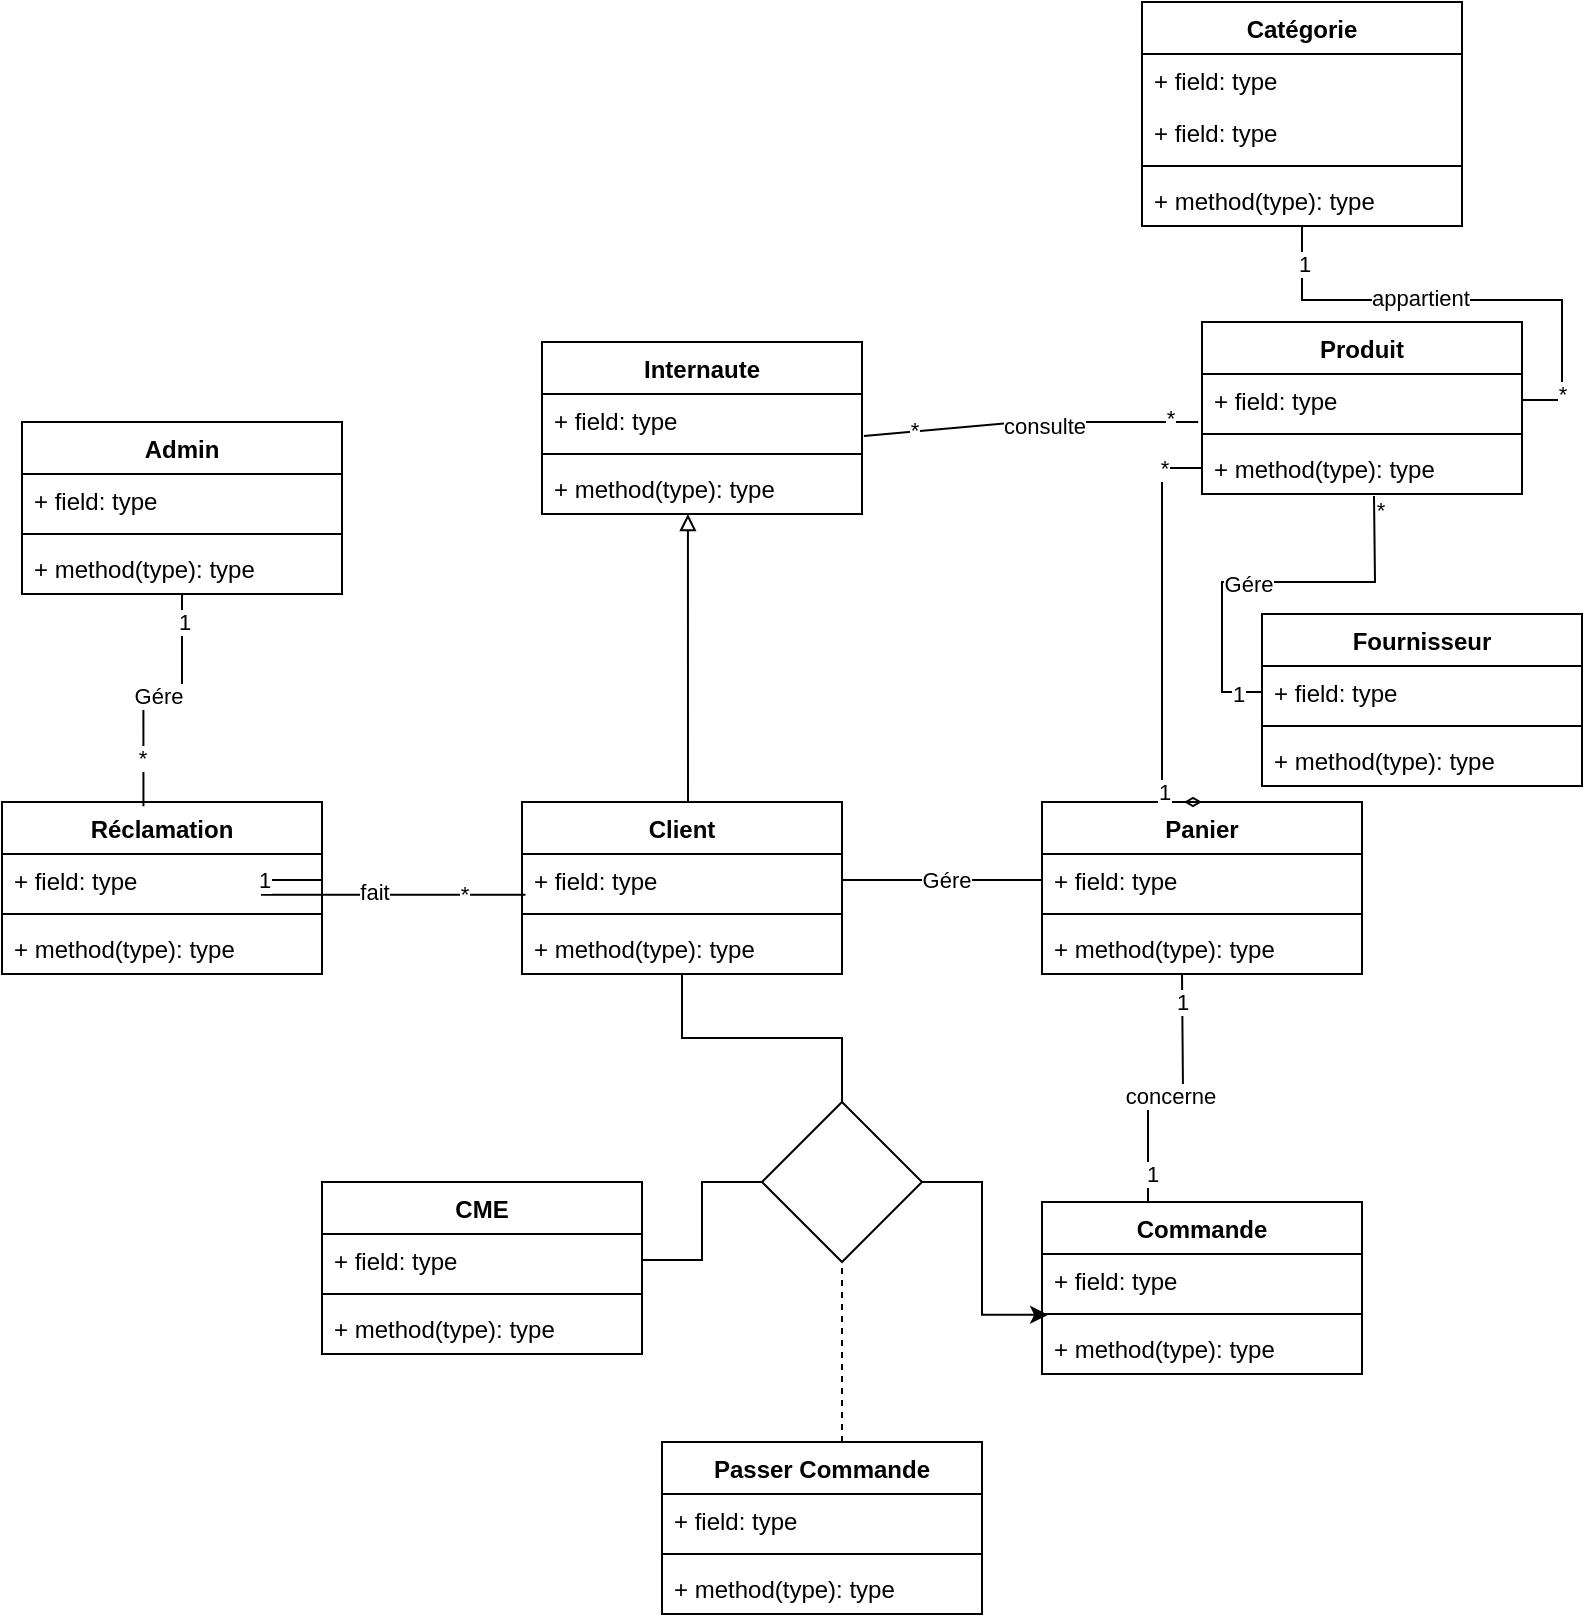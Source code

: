 <mxfile version="22.1.4" type="github">
  <diagram id="C5RBs43oDa-KdzZeNtuy" name="Page-1">
    <mxGraphModel dx="1387" dy="745" grid="1" gridSize="10" guides="1" tooltips="1" connect="1" arrows="1" fold="1" page="1" pageScale="1" pageWidth="827" pageHeight="1169" math="0" shadow="0">
      <root>
        <mxCell id="WIyWlLk6GJQsqaUBKTNV-0" />
        <mxCell id="WIyWlLk6GJQsqaUBKTNV-1" parent="WIyWlLk6GJQsqaUBKTNV-0" />
        <mxCell id="K5sorHRMeQySjjFFrB3O-0" value="Produit" style="swimlane;fontStyle=1;align=center;verticalAlign=top;childLayout=stackLayout;horizontal=1;startSize=26;horizontalStack=0;resizeParent=1;resizeParentMax=0;resizeLast=0;collapsible=1;marginBottom=0;whiteSpace=wrap;html=1;" vertex="1" parent="WIyWlLk6GJQsqaUBKTNV-1">
          <mxGeometry x="618" y="310" width="160" height="86" as="geometry" />
        </mxCell>
        <mxCell id="K5sorHRMeQySjjFFrB3O-1" value="+ field: type" style="text;strokeColor=none;fillColor=none;align=left;verticalAlign=top;spacingLeft=4;spacingRight=4;overflow=hidden;rotatable=0;points=[[0,0.5],[1,0.5]];portConstraint=eastwest;whiteSpace=wrap;html=1;" vertex="1" parent="K5sorHRMeQySjjFFrB3O-0">
          <mxGeometry y="26" width="160" height="26" as="geometry" />
        </mxCell>
        <mxCell id="K5sorHRMeQySjjFFrB3O-2" value="" style="line;strokeWidth=1;fillColor=none;align=left;verticalAlign=middle;spacingTop=-1;spacingLeft=3;spacingRight=3;rotatable=0;labelPosition=right;points=[];portConstraint=eastwest;strokeColor=inherit;" vertex="1" parent="K5sorHRMeQySjjFFrB3O-0">
          <mxGeometry y="52" width="160" height="8" as="geometry" />
        </mxCell>
        <mxCell id="K5sorHRMeQySjjFFrB3O-3" value="+ method(type): type" style="text;strokeColor=none;fillColor=none;align=left;verticalAlign=top;spacingLeft=4;spacingRight=4;overflow=hidden;rotatable=0;points=[[0,0.5],[1,0.5]];portConstraint=eastwest;whiteSpace=wrap;html=1;" vertex="1" parent="K5sorHRMeQySjjFFrB3O-0">
          <mxGeometry y="60" width="160" height="26" as="geometry" />
        </mxCell>
        <mxCell id="K5sorHRMeQySjjFFrB3O-4" value="Internaute" style="swimlane;fontStyle=1;align=center;verticalAlign=top;childLayout=stackLayout;horizontal=1;startSize=26;horizontalStack=0;resizeParent=1;resizeParentMax=0;resizeLast=0;collapsible=1;marginBottom=0;whiteSpace=wrap;html=1;" vertex="1" parent="WIyWlLk6GJQsqaUBKTNV-1">
          <mxGeometry x="288" y="320" width="160" height="86" as="geometry" />
        </mxCell>
        <mxCell id="K5sorHRMeQySjjFFrB3O-5" value="+ field: type" style="text;strokeColor=none;fillColor=none;align=left;verticalAlign=top;spacingLeft=4;spacingRight=4;overflow=hidden;rotatable=0;points=[[0,0.5],[1,0.5]];portConstraint=eastwest;whiteSpace=wrap;html=1;" vertex="1" parent="K5sorHRMeQySjjFFrB3O-4">
          <mxGeometry y="26" width="160" height="26" as="geometry" />
        </mxCell>
        <mxCell id="K5sorHRMeQySjjFFrB3O-6" value="" style="line;strokeWidth=1;fillColor=none;align=left;verticalAlign=middle;spacingTop=-1;spacingLeft=3;spacingRight=3;rotatable=0;labelPosition=right;points=[];portConstraint=eastwest;strokeColor=inherit;" vertex="1" parent="K5sorHRMeQySjjFFrB3O-4">
          <mxGeometry y="52" width="160" height="8" as="geometry" />
        </mxCell>
        <mxCell id="K5sorHRMeQySjjFFrB3O-7" value="+ method(type): type" style="text;strokeColor=none;fillColor=none;align=left;verticalAlign=top;spacingLeft=4;spacingRight=4;overflow=hidden;rotatable=0;points=[[0,0.5],[1,0.5]];portConstraint=eastwest;whiteSpace=wrap;html=1;" vertex="1" parent="K5sorHRMeQySjjFFrB3O-4">
          <mxGeometry y="60" width="160" height="26" as="geometry" />
        </mxCell>
        <mxCell id="K5sorHRMeQySjjFFrB3O-10" value="" style="endArrow=none;html=1;rounded=0;exitX=1.006;exitY=0.808;exitDx=0;exitDy=0;exitPerimeter=0;entryX=-0.012;entryY=0.923;entryDx=0;entryDy=0;entryPerimeter=0;" edge="1" parent="WIyWlLk6GJQsqaUBKTNV-1" source="K5sorHRMeQySjjFFrB3O-5" target="K5sorHRMeQySjjFFrB3O-1">
          <mxGeometry width="50" height="50" relative="1" as="geometry">
            <mxPoint x="558" y="330" as="sourcePoint" />
            <mxPoint x="608" y="280" as="targetPoint" />
            <Array as="points">
              <mxPoint x="528" y="360" />
            </Array>
          </mxGeometry>
        </mxCell>
        <mxCell id="K5sorHRMeQySjjFFrB3O-11" value="consulte" style="edgeLabel;html=1;align=center;verticalAlign=middle;resizable=0;points=[];" vertex="1" connectable="0" parent="K5sorHRMeQySjjFFrB3O-10">
          <mxGeometry x="0.081" y="-2" relative="1" as="geometry">
            <mxPoint as="offset" />
          </mxGeometry>
        </mxCell>
        <mxCell id="K5sorHRMeQySjjFFrB3O-12" value="*" style="edgeLabel;html=1;align=center;verticalAlign=middle;resizable=0;points=[];" vertex="1" connectable="0" parent="K5sorHRMeQySjjFFrB3O-10">
          <mxGeometry x="-0.71" y="1" relative="1" as="geometry">
            <mxPoint as="offset" />
          </mxGeometry>
        </mxCell>
        <mxCell id="K5sorHRMeQySjjFFrB3O-13" value="*" style="edgeLabel;html=1;align=center;verticalAlign=middle;resizable=0;points=[];" vertex="1" connectable="0" parent="K5sorHRMeQySjjFFrB3O-10">
          <mxGeometry x="0.836" y="2" relative="1" as="geometry">
            <mxPoint as="offset" />
          </mxGeometry>
        </mxCell>
        <mxCell id="K5sorHRMeQySjjFFrB3O-14" value="Catégorie" style="swimlane;fontStyle=1;align=center;verticalAlign=top;childLayout=stackLayout;horizontal=1;startSize=26;horizontalStack=0;resizeParent=1;resizeParentMax=0;resizeLast=0;collapsible=1;marginBottom=0;whiteSpace=wrap;html=1;" vertex="1" parent="WIyWlLk6GJQsqaUBKTNV-1">
          <mxGeometry x="588" y="150" width="160" height="112" as="geometry" />
        </mxCell>
        <mxCell id="K5sorHRMeQySjjFFrB3O-19" value="+ field: type" style="text;strokeColor=none;fillColor=none;align=left;verticalAlign=top;spacingLeft=4;spacingRight=4;overflow=hidden;rotatable=0;points=[[0,0.5],[1,0.5]];portConstraint=eastwest;whiteSpace=wrap;html=1;" vertex="1" parent="K5sorHRMeQySjjFFrB3O-14">
          <mxGeometry y="26" width="160" height="26" as="geometry" />
        </mxCell>
        <mxCell id="K5sorHRMeQySjjFFrB3O-15" value="+ field: type" style="text;strokeColor=none;fillColor=none;align=left;verticalAlign=top;spacingLeft=4;spacingRight=4;overflow=hidden;rotatable=0;points=[[0,0.5],[1,0.5]];portConstraint=eastwest;whiteSpace=wrap;html=1;" vertex="1" parent="K5sorHRMeQySjjFFrB3O-14">
          <mxGeometry y="52" width="160" height="26" as="geometry" />
        </mxCell>
        <mxCell id="K5sorHRMeQySjjFFrB3O-16" value="" style="line;strokeWidth=1;fillColor=none;align=left;verticalAlign=middle;spacingTop=-1;spacingLeft=3;spacingRight=3;rotatable=0;labelPosition=right;points=[];portConstraint=eastwest;strokeColor=inherit;" vertex="1" parent="K5sorHRMeQySjjFFrB3O-14">
          <mxGeometry y="78" width="160" height="8" as="geometry" />
        </mxCell>
        <mxCell id="K5sorHRMeQySjjFFrB3O-17" value="+ method(type): type" style="text;strokeColor=none;fillColor=none;align=left;verticalAlign=top;spacingLeft=4;spacingRight=4;overflow=hidden;rotatable=0;points=[[0,0.5],[1,0.5]];portConstraint=eastwest;whiteSpace=wrap;html=1;" vertex="1" parent="K5sorHRMeQySjjFFrB3O-14">
          <mxGeometry y="86" width="160" height="26" as="geometry" />
        </mxCell>
        <mxCell id="K5sorHRMeQySjjFFrB3O-18" style="edgeStyle=orthogonalEdgeStyle;rounded=0;orthogonalLoop=1;jettySize=auto;html=1;entryX=1;entryY=0.5;entryDx=0;entryDy=0;endArrow=none;endFill=0;" edge="1" parent="WIyWlLk6GJQsqaUBKTNV-1" source="K5sorHRMeQySjjFFrB3O-14" target="K5sorHRMeQySjjFFrB3O-1">
          <mxGeometry relative="1" as="geometry" />
        </mxCell>
        <mxCell id="K5sorHRMeQySjjFFrB3O-20" value="appartient" style="edgeLabel;html=1;align=center;verticalAlign=middle;resizable=0;points=[];" vertex="1" connectable="0" parent="K5sorHRMeQySjjFFrB3O-18">
          <mxGeometry x="-0.194" y="1" relative="1" as="geometry">
            <mxPoint as="offset" />
          </mxGeometry>
        </mxCell>
        <mxCell id="K5sorHRMeQySjjFFrB3O-21" value="1" style="edgeLabel;html=1;align=center;verticalAlign=middle;resizable=0;points=[];" vertex="1" connectable="0" parent="K5sorHRMeQySjjFFrB3O-18">
          <mxGeometry x="-0.839" y="1" relative="1" as="geometry">
            <mxPoint as="offset" />
          </mxGeometry>
        </mxCell>
        <mxCell id="K5sorHRMeQySjjFFrB3O-22" value="*" style="edgeLabel;html=1;align=center;verticalAlign=middle;resizable=0;points=[];" vertex="1" connectable="0" parent="K5sorHRMeQySjjFFrB3O-18">
          <mxGeometry x="0.801" relative="1" as="geometry">
            <mxPoint as="offset" />
          </mxGeometry>
        </mxCell>
        <mxCell id="K5sorHRMeQySjjFFrB3O-23" value="Fournisseur" style="swimlane;fontStyle=1;align=center;verticalAlign=top;childLayout=stackLayout;horizontal=1;startSize=26;horizontalStack=0;resizeParent=1;resizeParentMax=0;resizeLast=0;collapsible=1;marginBottom=0;whiteSpace=wrap;html=1;" vertex="1" parent="WIyWlLk6GJQsqaUBKTNV-1">
          <mxGeometry x="648" y="456" width="160" height="86" as="geometry" />
        </mxCell>
        <mxCell id="K5sorHRMeQySjjFFrB3O-24" value="+ field: type" style="text;strokeColor=none;fillColor=none;align=left;verticalAlign=top;spacingLeft=4;spacingRight=4;overflow=hidden;rotatable=0;points=[[0,0.5],[1,0.5]];portConstraint=eastwest;whiteSpace=wrap;html=1;" vertex="1" parent="K5sorHRMeQySjjFFrB3O-23">
          <mxGeometry y="26" width="160" height="26" as="geometry" />
        </mxCell>
        <mxCell id="K5sorHRMeQySjjFFrB3O-25" value="" style="line;strokeWidth=1;fillColor=none;align=left;verticalAlign=middle;spacingTop=-1;spacingLeft=3;spacingRight=3;rotatable=0;labelPosition=right;points=[];portConstraint=eastwest;strokeColor=inherit;" vertex="1" parent="K5sorHRMeQySjjFFrB3O-23">
          <mxGeometry y="52" width="160" height="8" as="geometry" />
        </mxCell>
        <mxCell id="K5sorHRMeQySjjFFrB3O-26" value="+ method(type): type" style="text;strokeColor=none;fillColor=none;align=left;verticalAlign=top;spacingLeft=4;spacingRight=4;overflow=hidden;rotatable=0;points=[[0,0.5],[1,0.5]];portConstraint=eastwest;whiteSpace=wrap;html=1;" vertex="1" parent="K5sorHRMeQySjjFFrB3O-23">
          <mxGeometry y="60" width="160" height="26" as="geometry" />
        </mxCell>
        <mxCell id="K5sorHRMeQySjjFFrB3O-27" style="edgeStyle=orthogonalEdgeStyle;rounded=0;orthogonalLoop=1;jettySize=auto;html=1;endArrow=none;endFill=0;" edge="1" parent="WIyWlLk6GJQsqaUBKTNV-1" source="K5sorHRMeQySjjFFrB3O-24">
          <mxGeometry relative="1" as="geometry">
            <mxPoint x="704" y="397" as="targetPoint" />
          </mxGeometry>
        </mxCell>
        <mxCell id="K5sorHRMeQySjjFFrB3O-28" value="Gére" style="edgeLabel;html=1;align=center;verticalAlign=middle;resizable=0;points=[];" vertex="1" connectable="0" parent="K5sorHRMeQySjjFFrB3O-27">
          <mxGeometry x="-0.093" y="-1" relative="1" as="geometry">
            <mxPoint as="offset" />
          </mxGeometry>
        </mxCell>
        <mxCell id="K5sorHRMeQySjjFFrB3O-29" value="*" style="edgeLabel;html=1;align=center;verticalAlign=middle;resizable=0;points=[];" vertex="1" connectable="0" parent="K5sorHRMeQySjjFFrB3O-27">
          <mxGeometry x="0.928" y="-3" relative="1" as="geometry">
            <mxPoint as="offset" />
          </mxGeometry>
        </mxCell>
        <mxCell id="K5sorHRMeQySjjFFrB3O-30" value="1" style="edgeLabel;html=1;align=center;verticalAlign=middle;resizable=0;points=[];" vertex="1" connectable="0" parent="K5sorHRMeQySjjFFrB3O-27">
          <mxGeometry x="-0.873" y="1" relative="1" as="geometry">
            <mxPoint as="offset" />
          </mxGeometry>
        </mxCell>
        <mxCell id="K5sorHRMeQySjjFFrB3O-31" value="Client" style="swimlane;fontStyle=1;align=center;verticalAlign=top;childLayout=stackLayout;horizontal=1;startSize=26;horizontalStack=0;resizeParent=1;resizeParentMax=0;resizeLast=0;collapsible=1;marginBottom=0;whiteSpace=wrap;html=1;" vertex="1" parent="WIyWlLk6GJQsqaUBKTNV-1">
          <mxGeometry x="278" y="550" width="160" height="86" as="geometry" />
        </mxCell>
        <mxCell id="K5sorHRMeQySjjFFrB3O-32" value="+ field: type" style="text;strokeColor=none;fillColor=none;align=left;verticalAlign=top;spacingLeft=4;spacingRight=4;overflow=hidden;rotatable=0;points=[[0,0.5],[1,0.5]];portConstraint=eastwest;whiteSpace=wrap;html=1;" vertex="1" parent="K5sorHRMeQySjjFFrB3O-31">
          <mxGeometry y="26" width="160" height="26" as="geometry" />
        </mxCell>
        <mxCell id="K5sorHRMeQySjjFFrB3O-33" value="" style="line;strokeWidth=1;fillColor=none;align=left;verticalAlign=middle;spacingTop=-1;spacingLeft=3;spacingRight=3;rotatable=0;labelPosition=right;points=[];portConstraint=eastwest;strokeColor=inherit;" vertex="1" parent="K5sorHRMeQySjjFFrB3O-31">
          <mxGeometry y="52" width="160" height="8" as="geometry" />
        </mxCell>
        <mxCell id="K5sorHRMeQySjjFFrB3O-34" value="+ method(type): type" style="text;strokeColor=none;fillColor=none;align=left;verticalAlign=top;spacingLeft=4;spacingRight=4;overflow=hidden;rotatable=0;points=[[0,0.5],[1,0.5]];portConstraint=eastwest;whiteSpace=wrap;html=1;" vertex="1" parent="K5sorHRMeQySjjFFrB3O-31">
          <mxGeometry y="60" width="160" height="26" as="geometry" />
        </mxCell>
        <mxCell id="K5sorHRMeQySjjFFrB3O-35" style="edgeStyle=orthogonalEdgeStyle;rounded=0;orthogonalLoop=1;jettySize=auto;html=1;exitX=0.5;exitY=0;exitDx=0;exitDy=0;entryX=0.456;entryY=1;entryDx=0;entryDy=0;entryPerimeter=0;endArrow=block;endFill=0;" edge="1" parent="WIyWlLk6GJQsqaUBKTNV-1" source="K5sorHRMeQySjjFFrB3O-31" target="K5sorHRMeQySjjFFrB3O-7">
          <mxGeometry relative="1" as="geometry">
            <Array as="points">
              <mxPoint x="361" y="550" />
            </Array>
          </mxGeometry>
        </mxCell>
        <mxCell id="K5sorHRMeQySjjFFrB3O-36" value="Panier" style="swimlane;fontStyle=1;align=center;verticalAlign=top;childLayout=stackLayout;horizontal=1;startSize=26;horizontalStack=0;resizeParent=1;resizeParentMax=0;resizeLast=0;collapsible=1;marginBottom=0;whiteSpace=wrap;html=1;" vertex="1" parent="WIyWlLk6GJQsqaUBKTNV-1">
          <mxGeometry x="538" y="550" width="160" height="86" as="geometry" />
        </mxCell>
        <mxCell id="K5sorHRMeQySjjFFrB3O-37" value="+ field: type" style="text;strokeColor=none;fillColor=none;align=left;verticalAlign=top;spacingLeft=4;spacingRight=4;overflow=hidden;rotatable=0;points=[[0,0.5],[1,0.5]];portConstraint=eastwest;whiteSpace=wrap;html=1;" vertex="1" parent="K5sorHRMeQySjjFFrB3O-36">
          <mxGeometry y="26" width="160" height="26" as="geometry" />
        </mxCell>
        <mxCell id="K5sorHRMeQySjjFFrB3O-38" value="" style="line;strokeWidth=1;fillColor=none;align=left;verticalAlign=middle;spacingTop=-1;spacingLeft=3;spacingRight=3;rotatable=0;labelPosition=right;points=[];portConstraint=eastwest;strokeColor=inherit;" vertex="1" parent="K5sorHRMeQySjjFFrB3O-36">
          <mxGeometry y="52" width="160" height="8" as="geometry" />
        </mxCell>
        <mxCell id="K5sorHRMeQySjjFFrB3O-39" value="+ method(type): type" style="text;strokeColor=none;fillColor=none;align=left;verticalAlign=top;spacingLeft=4;spacingRight=4;overflow=hidden;rotatable=0;points=[[0,0.5],[1,0.5]];portConstraint=eastwest;whiteSpace=wrap;html=1;" vertex="1" parent="K5sorHRMeQySjjFFrB3O-36">
          <mxGeometry y="60" width="160" height="26" as="geometry" />
        </mxCell>
        <mxCell id="K5sorHRMeQySjjFFrB3O-42" style="edgeStyle=orthogonalEdgeStyle;rounded=0;orthogonalLoop=1;jettySize=auto;html=1;exitX=0;exitY=0.5;exitDx=0;exitDy=0;entryX=0.5;entryY=0;entryDx=0;entryDy=0;endArrow=diamondThin;endFill=0;" edge="1" parent="WIyWlLk6GJQsqaUBKTNV-1" source="K5sorHRMeQySjjFFrB3O-3" target="K5sorHRMeQySjjFFrB3O-36">
          <mxGeometry relative="1" as="geometry">
            <Array as="points">
              <mxPoint x="598" y="383" />
              <mxPoint x="598" y="550" />
            </Array>
          </mxGeometry>
        </mxCell>
        <mxCell id="K5sorHRMeQySjjFFrB3O-43" value="*" style="edgeLabel;html=1;align=center;verticalAlign=middle;resizable=0;points=[];" vertex="1" connectable="0" parent="K5sorHRMeQySjjFFrB3O-42">
          <mxGeometry x="-0.817" relative="1" as="geometry">
            <mxPoint as="offset" />
          </mxGeometry>
        </mxCell>
        <mxCell id="K5sorHRMeQySjjFFrB3O-44" value="1" style="edgeLabel;html=1;align=center;verticalAlign=middle;resizable=0;points=[];" vertex="1" connectable="0" parent="K5sorHRMeQySjjFFrB3O-42">
          <mxGeometry x="0.759" y="1" relative="1" as="geometry">
            <mxPoint as="offset" />
          </mxGeometry>
        </mxCell>
        <mxCell id="K5sorHRMeQySjjFFrB3O-45" style="edgeStyle=orthogonalEdgeStyle;rounded=0;orthogonalLoop=1;jettySize=auto;html=1;exitX=1;exitY=0.5;exitDx=0;exitDy=0;endArrow=none;endFill=0;" edge="1" parent="WIyWlLk6GJQsqaUBKTNV-1" source="K5sorHRMeQySjjFFrB3O-32" target="K5sorHRMeQySjjFFrB3O-37">
          <mxGeometry relative="1" as="geometry" />
        </mxCell>
        <mxCell id="K5sorHRMeQySjjFFrB3O-46" value="Gére" style="edgeLabel;html=1;align=center;verticalAlign=middle;resizable=0;points=[];" vertex="1" connectable="0" parent="K5sorHRMeQySjjFFrB3O-45">
          <mxGeometry x="0.04" relative="1" as="geometry">
            <mxPoint as="offset" />
          </mxGeometry>
        </mxCell>
        <mxCell id="K5sorHRMeQySjjFFrB3O-54" style="edgeStyle=orthogonalEdgeStyle;rounded=0;orthogonalLoop=1;jettySize=auto;html=1;exitX=0.5;exitY=0;exitDx=0;exitDy=0;entryX=0.481;entryY=0.923;entryDx=0;entryDy=0;entryPerimeter=0;endArrow=none;endFill=0;" edge="1" parent="WIyWlLk6GJQsqaUBKTNV-1">
          <mxGeometry relative="1" as="geometry">
            <mxPoint x="608" y="635.998" as="targetPoint" />
            <mxPoint x="611.04" y="752" as="sourcePoint" />
          </mxGeometry>
        </mxCell>
        <mxCell id="K5sorHRMeQySjjFFrB3O-55" value="concerne" style="edgeLabel;html=1;align=center;verticalAlign=middle;resizable=0;points=[];" vertex="1" connectable="0" parent="K5sorHRMeQySjjFFrB3O-54">
          <mxGeometry x="0.156" y="-1" relative="1" as="geometry">
            <mxPoint y="1" as="offset" />
          </mxGeometry>
        </mxCell>
        <mxCell id="K5sorHRMeQySjjFFrB3O-56" value="1" style="edgeLabel;html=1;align=center;verticalAlign=middle;resizable=0;points=[];" vertex="1" connectable="0" parent="K5sorHRMeQySjjFFrB3O-54">
          <mxGeometry x="0.818" relative="1" as="geometry">
            <mxPoint as="offset" />
          </mxGeometry>
        </mxCell>
        <mxCell id="K5sorHRMeQySjjFFrB3O-58" value="1" style="edgeLabel;html=1;align=center;verticalAlign=middle;resizable=0;points=[];" vertex="1" connectable="0" parent="K5sorHRMeQySjjFFrB3O-54">
          <mxGeometry x="-0.525" y="-2" relative="1" as="geometry">
            <mxPoint as="offset" />
          </mxGeometry>
        </mxCell>
        <mxCell id="K5sorHRMeQySjjFFrB3O-47" value="Commande" style="swimlane;fontStyle=1;align=center;verticalAlign=top;childLayout=stackLayout;horizontal=1;startSize=26;horizontalStack=0;resizeParent=1;resizeParentMax=0;resizeLast=0;collapsible=1;marginBottom=0;whiteSpace=wrap;html=1;" vertex="1" parent="WIyWlLk6GJQsqaUBKTNV-1">
          <mxGeometry x="538" y="750" width="160" height="86" as="geometry" />
        </mxCell>
        <mxCell id="K5sorHRMeQySjjFFrB3O-48" value="+ field: type" style="text;strokeColor=none;fillColor=none;align=left;verticalAlign=top;spacingLeft=4;spacingRight=4;overflow=hidden;rotatable=0;points=[[0,0.5],[1,0.5]];portConstraint=eastwest;whiteSpace=wrap;html=1;" vertex="1" parent="K5sorHRMeQySjjFFrB3O-47">
          <mxGeometry y="26" width="160" height="26" as="geometry" />
        </mxCell>
        <mxCell id="K5sorHRMeQySjjFFrB3O-49" value="" style="line;strokeWidth=1;fillColor=none;align=left;verticalAlign=middle;spacingTop=-1;spacingLeft=3;spacingRight=3;rotatable=0;labelPosition=right;points=[];portConstraint=eastwest;strokeColor=inherit;" vertex="1" parent="K5sorHRMeQySjjFFrB3O-47">
          <mxGeometry y="52" width="160" height="8" as="geometry" />
        </mxCell>
        <mxCell id="K5sorHRMeQySjjFFrB3O-50" value="+ method(type): type" style="text;strokeColor=none;fillColor=none;align=left;verticalAlign=top;spacingLeft=4;spacingRight=4;overflow=hidden;rotatable=0;points=[[0,0.5],[1,0.5]];portConstraint=eastwest;whiteSpace=wrap;html=1;" vertex="1" parent="K5sorHRMeQySjjFFrB3O-47">
          <mxGeometry y="60" width="160" height="26" as="geometry" />
        </mxCell>
        <mxCell id="K5sorHRMeQySjjFFrB3O-61" value="CME" style="swimlane;fontStyle=1;align=center;verticalAlign=top;childLayout=stackLayout;horizontal=1;startSize=26;horizontalStack=0;resizeParent=1;resizeParentMax=0;resizeLast=0;collapsible=1;marginBottom=0;whiteSpace=wrap;html=1;" vertex="1" parent="WIyWlLk6GJQsqaUBKTNV-1">
          <mxGeometry x="178" y="740" width="160" height="86" as="geometry" />
        </mxCell>
        <mxCell id="K5sorHRMeQySjjFFrB3O-62" value="+ field: type" style="text;strokeColor=none;fillColor=none;align=left;verticalAlign=top;spacingLeft=4;spacingRight=4;overflow=hidden;rotatable=0;points=[[0,0.5],[1,0.5]];portConstraint=eastwest;whiteSpace=wrap;html=1;" vertex="1" parent="K5sorHRMeQySjjFFrB3O-61">
          <mxGeometry y="26" width="160" height="26" as="geometry" />
        </mxCell>
        <mxCell id="K5sorHRMeQySjjFFrB3O-63" value="" style="line;strokeWidth=1;fillColor=none;align=left;verticalAlign=middle;spacingTop=-1;spacingLeft=3;spacingRight=3;rotatable=0;labelPosition=right;points=[];portConstraint=eastwest;strokeColor=inherit;" vertex="1" parent="K5sorHRMeQySjjFFrB3O-61">
          <mxGeometry y="52" width="160" height="8" as="geometry" />
        </mxCell>
        <mxCell id="K5sorHRMeQySjjFFrB3O-64" value="+ method(type): type" style="text;strokeColor=none;fillColor=none;align=left;verticalAlign=top;spacingLeft=4;spacingRight=4;overflow=hidden;rotatable=0;points=[[0,0.5],[1,0.5]];portConstraint=eastwest;whiteSpace=wrap;html=1;" vertex="1" parent="K5sorHRMeQySjjFFrB3O-61">
          <mxGeometry y="60" width="160" height="26" as="geometry" />
        </mxCell>
        <mxCell id="K5sorHRMeQySjjFFrB3O-66" style="edgeStyle=orthogonalEdgeStyle;rounded=0;orthogonalLoop=1;jettySize=auto;html=1;exitX=0.5;exitY=0;exitDx=0;exitDy=0;endArrow=none;endFill=0;" edge="1" parent="WIyWlLk6GJQsqaUBKTNV-1" source="K5sorHRMeQySjjFFrB3O-65" target="K5sorHRMeQySjjFFrB3O-34">
          <mxGeometry relative="1" as="geometry">
            <mxPoint x="348" y="640" as="targetPoint" />
            <Array as="points">
              <mxPoint x="438" y="668" />
              <mxPoint x="358" y="668" />
            </Array>
          </mxGeometry>
        </mxCell>
        <mxCell id="K5sorHRMeQySjjFFrB3O-65" value="" style="rhombus;whiteSpace=wrap;html=1;" vertex="1" parent="WIyWlLk6GJQsqaUBKTNV-1">
          <mxGeometry x="398" y="700" width="80" height="80" as="geometry" />
        </mxCell>
        <mxCell id="K5sorHRMeQySjjFFrB3O-67" style="edgeStyle=orthogonalEdgeStyle;rounded=0;orthogonalLoop=1;jettySize=auto;html=1;entryX=0;entryY=0.5;entryDx=0;entryDy=0;endArrow=none;endFill=0;" edge="1" parent="WIyWlLk6GJQsqaUBKTNV-1" source="K5sorHRMeQySjjFFrB3O-62" target="K5sorHRMeQySjjFFrB3O-65">
          <mxGeometry relative="1" as="geometry" />
        </mxCell>
        <mxCell id="K5sorHRMeQySjjFFrB3O-68" style="edgeStyle=orthogonalEdgeStyle;rounded=0;orthogonalLoop=1;jettySize=auto;html=1;entryX=0.019;entryY=1.17;entryDx=0;entryDy=0;entryPerimeter=0;" edge="1" parent="WIyWlLk6GJQsqaUBKTNV-1" source="K5sorHRMeQySjjFFrB3O-65" target="K5sorHRMeQySjjFFrB3O-48">
          <mxGeometry relative="1" as="geometry" />
        </mxCell>
        <mxCell id="K5sorHRMeQySjjFFrB3O-77" style="edgeStyle=orthogonalEdgeStyle;rounded=0;orthogonalLoop=1;jettySize=auto;html=1;entryX=0.5;entryY=1;entryDx=0;entryDy=0;endArrow=none;endFill=0;dashed=1;" edge="1" parent="WIyWlLk6GJQsqaUBKTNV-1" source="K5sorHRMeQySjjFFrB3O-69" target="K5sorHRMeQySjjFFrB3O-65">
          <mxGeometry relative="1" as="geometry">
            <Array as="points">
              <mxPoint x="438" y="850" />
              <mxPoint x="438" y="850" />
            </Array>
          </mxGeometry>
        </mxCell>
        <mxCell id="K5sorHRMeQySjjFFrB3O-69" value="Passer Commande" style="swimlane;fontStyle=1;align=center;verticalAlign=top;childLayout=stackLayout;horizontal=1;startSize=26;horizontalStack=0;resizeParent=1;resizeParentMax=0;resizeLast=0;collapsible=1;marginBottom=0;whiteSpace=wrap;html=1;" vertex="1" parent="WIyWlLk6GJQsqaUBKTNV-1">
          <mxGeometry x="348" y="870" width="160" height="86" as="geometry" />
        </mxCell>
        <mxCell id="K5sorHRMeQySjjFFrB3O-70" value="+ field: type" style="text;strokeColor=none;fillColor=none;align=left;verticalAlign=top;spacingLeft=4;spacingRight=4;overflow=hidden;rotatable=0;points=[[0,0.5],[1,0.5]];portConstraint=eastwest;whiteSpace=wrap;html=1;" vertex="1" parent="K5sorHRMeQySjjFFrB3O-69">
          <mxGeometry y="26" width="160" height="26" as="geometry" />
        </mxCell>
        <mxCell id="K5sorHRMeQySjjFFrB3O-71" value="" style="line;strokeWidth=1;fillColor=none;align=left;verticalAlign=middle;spacingTop=-1;spacingLeft=3;spacingRight=3;rotatable=0;labelPosition=right;points=[];portConstraint=eastwest;strokeColor=inherit;" vertex="1" parent="K5sorHRMeQySjjFFrB3O-69">
          <mxGeometry y="52" width="160" height="8" as="geometry" />
        </mxCell>
        <mxCell id="K5sorHRMeQySjjFFrB3O-72" value="+ method(type): type" style="text;strokeColor=none;fillColor=none;align=left;verticalAlign=top;spacingLeft=4;spacingRight=4;overflow=hidden;rotatable=0;points=[[0,0.5],[1,0.5]];portConstraint=eastwest;whiteSpace=wrap;html=1;" vertex="1" parent="K5sorHRMeQySjjFFrB3O-69">
          <mxGeometry y="60" width="160" height="26" as="geometry" />
        </mxCell>
        <mxCell id="K5sorHRMeQySjjFFrB3O-78" value="Réclamation" style="swimlane;fontStyle=1;align=center;verticalAlign=top;childLayout=stackLayout;horizontal=1;startSize=26;horizontalStack=0;resizeParent=1;resizeParentMax=0;resizeLast=0;collapsible=1;marginBottom=0;whiteSpace=wrap;html=1;" vertex="1" parent="WIyWlLk6GJQsqaUBKTNV-1">
          <mxGeometry x="18" y="550" width="160" height="86" as="geometry" />
        </mxCell>
        <mxCell id="K5sorHRMeQySjjFFrB3O-79" value="+ field: type" style="text;strokeColor=none;fillColor=none;align=left;verticalAlign=top;spacingLeft=4;spacingRight=4;overflow=hidden;rotatable=0;points=[[0,0.5],[1,0.5]];portConstraint=eastwest;whiteSpace=wrap;html=1;" vertex="1" parent="K5sorHRMeQySjjFFrB3O-78">
          <mxGeometry y="26" width="160" height="26" as="geometry" />
        </mxCell>
        <mxCell id="K5sorHRMeQySjjFFrB3O-80" value="" style="line;strokeWidth=1;fillColor=none;align=left;verticalAlign=middle;spacingTop=-1;spacingLeft=3;spacingRight=3;rotatable=0;labelPosition=right;points=[];portConstraint=eastwest;strokeColor=inherit;" vertex="1" parent="K5sorHRMeQySjjFFrB3O-78">
          <mxGeometry y="52" width="160" height="8" as="geometry" />
        </mxCell>
        <mxCell id="K5sorHRMeQySjjFFrB3O-81" value="+ method(type): type" style="text;strokeColor=none;fillColor=none;align=left;verticalAlign=top;spacingLeft=4;spacingRight=4;overflow=hidden;rotatable=0;points=[[0,0.5],[1,0.5]];portConstraint=eastwest;whiteSpace=wrap;html=1;" vertex="1" parent="K5sorHRMeQySjjFFrB3O-78">
          <mxGeometry y="60" width="160" height="26" as="geometry" />
        </mxCell>
        <mxCell id="K5sorHRMeQySjjFFrB3O-82" style="edgeStyle=orthogonalEdgeStyle;rounded=0;orthogonalLoop=1;jettySize=auto;html=1;exitX=1;exitY=0.5;exitDx=0;exitDy=0;entryX=0.011;entryY=0.783;entryDx=0;entryDy=0;entryPerimeter=0;endArrow=none;endFill=0;" edge="1" parent="WIyWlLk6GJQsqaUBKTNV-1" source="K5sorHRMeQySjjFFrB3O-79" target="K5sorHRMeQySjjFFrB3O-32">
          <mxGeometry relative="1" as="geometry">
            <Array as="points">
              <mxPoint x="148" y="596" />
            </Array>
          </mxGeometry>
        </mxCell>
        <mxCell id="K5sorHRMeQySjjFFrB3O-83" value="fait" style="edgeLabel;html=1;align=center;verticalAlign=middle;resizable=0;points=[];" vertex="1" connectable="0" parent="K5sorHRMeQySjjFFrB3O-82">
          <mxGeometry x="0.108" y="2" relative="1" as="geometry">
            <mxPoint as="offset" />
          </mxGeometry>
        </mxCell>
        <mxCell id="K5sorHRMeQySjjFFrB3O-84" value="*" style="edgeLabel;html=1;align=center;verticalAlign=middle;resizable=0;points=[];" vertex="1" connectable="0" parent="K5sorHRMeQySjjFFrB3O-82">
          <mxGeometry x="0.638" y="1" relative="1" as="geometry">
            <mxPoint as="offset" />
          </mxGeometry>
        </mxCell>
        <mxCell id="K5sorHRMeQySjjFFrB3O-85" value="1" style="edgeLabel;html=1;align=center;verticalAlign=middle;resizable=0;points=[];" vertex="1" connectable="0" parent="K5sorHRMeQySjjFFrB3O-82">
          <mxGeometry x="-0.657" relative="1" as="geometry">
            <mxPoint as="offset" />
          </mxGeometry>
        </mxCell>
        <mxCell id="K5sorHRMeQySjjFFrB3O-86" value="Admin" style="swimlane;fontStyle=1;align=center;verticalAlign=top;childLayout=stackLayout;horizontal=1;startSize=26;horizontalStack=0;resizeParent=1;resizeParentMax=0;resizeLast=0;collapsible=1;marginBottom=0;whiteSpace=wrap;html=1;" vertex="1" parent="WIyWlLk6GJQsqaUBKTNV-1">
          <mxGeometry x="28" y="360" width="160" height="86" as="geometry" />
        </mxCell>
        <mxCell id="K5sorHRMeQySjjFFrB3O-87" value="+ field: type" style="text;strokeColor=none;fillColor=none;align=left;verticalAlign=top;spacingLeft=4;spacingRight=4;overflow=hidden;rotatable=0;points=[[0,0.5],[1,0.5]];portConstraint=eastwest;whiteSpace=wrap;html=1;" vertex="1" parent="K5sorHRMeQySjjFFrB3O-86">
          <mxGeometry y="26" width="160" height="26" as="geometry" />
        </mxCell>
        <mxCell id="K5sorHRMeQySjjFFrB3O-88" value="" style="line;strokeWidth=1;fillColor=none;align=left;verticalAlign=middle;spacingTop=-1;spacingLeft=3;spacingRight=3;rotatable=0;labelPosition=right;points=[];portConstraint=eastwest;strokeColor=inherit;" vertex="1" parent="K5sorHRMeQySjjFFrB3O-86">
          <mxGeometry y="52" width="160" height="8" as="geometry" />
        </mxCell>
        <mxCell id="K5sorHRMeQySjjFFrB3O-89" value="+ method(type): type" style="text;strokeColor=none;fillColor=none;align=left;verticalAlign=top;spacingLeft=4;spacingRight=4;overflow=hidden;rotatable=0;points=[[0,0.5],[1,0.5]];portConstraint=eastwest;whiteSpace=wrap;html=1;" vertex="1" parent="K5sorHRMeQySjjFFrB3O-86">
          <mxGeometry y="60" width="160" height="26" as="geometry" />
        </mxCell>
        <mxCell id="K5sorHRMeQySjjFFrB3O-90" style="edgeStyle=orthogonalEdgeStyle;rounded=0;orthogonalLoop=1;jettySize=auto;html=1;entryX=0.442;entryY=0.025;entryDx=0;entryDy=0;entryPerimeter=0;endArrow=none;endFill=0;" edge="1" parent="WIyWlLk6GJQsqaUBKTNV-1" source="K5sorHRMeQySjjFFrB3O-86" target="K5sorHRMeQySjjFFrB3O-78">
          <mxGeometry relative="1" as="geometry" />
        </mxCell>
        <mxCell id="K5sorHRMeQySjjFFrB3O-91" value="Gére" style="edgeLabel;html=1;align=center;verticalAlign=middle;resizable=0;points=[];" vertex="1" connectable="0" parent="K5sorHRMeQySjjFFrB3O-90">
          <mxGeometry x="0.03" y="-1" relative="1" as="geometry">
            <mxPoint as="offset" />
          </mxGeometry>
        </mxCell>
        <mxCell id="K5sorHRMeQySjjFFrB3O-92" value="1" style="edgeLabel;html=1;align=center;verticalAlign=middle;resizable=0;points=[];" vertex="1" connectable="0" parent="K5sorHRMeQySjjFFrB3O-90">
          <mxGeometry x="-0.787" y="1" relative="1" as="geometry">
            <mxPoint as="offset" />
          </mxGeometry>
        </mxCell>
        <mxCell id="K5sorHRMeQySjjFFrB3O-93" value="*" style="edgeLabel;html=1;align=center;verticalAlign=middle;resizable=0;points=[];" vertex="1" connectable="0" parent="K5sorHRMeQySjjFFrB3O-90">
          <mxGeometry x="0.619" y="-1" relative="1" as="geometry">
            <mxPoint as="offset" />
          </mxGeometry>
        </mxCell>
      </root>
    </mxGraphModel>
  </diagram>
</mxfile>
